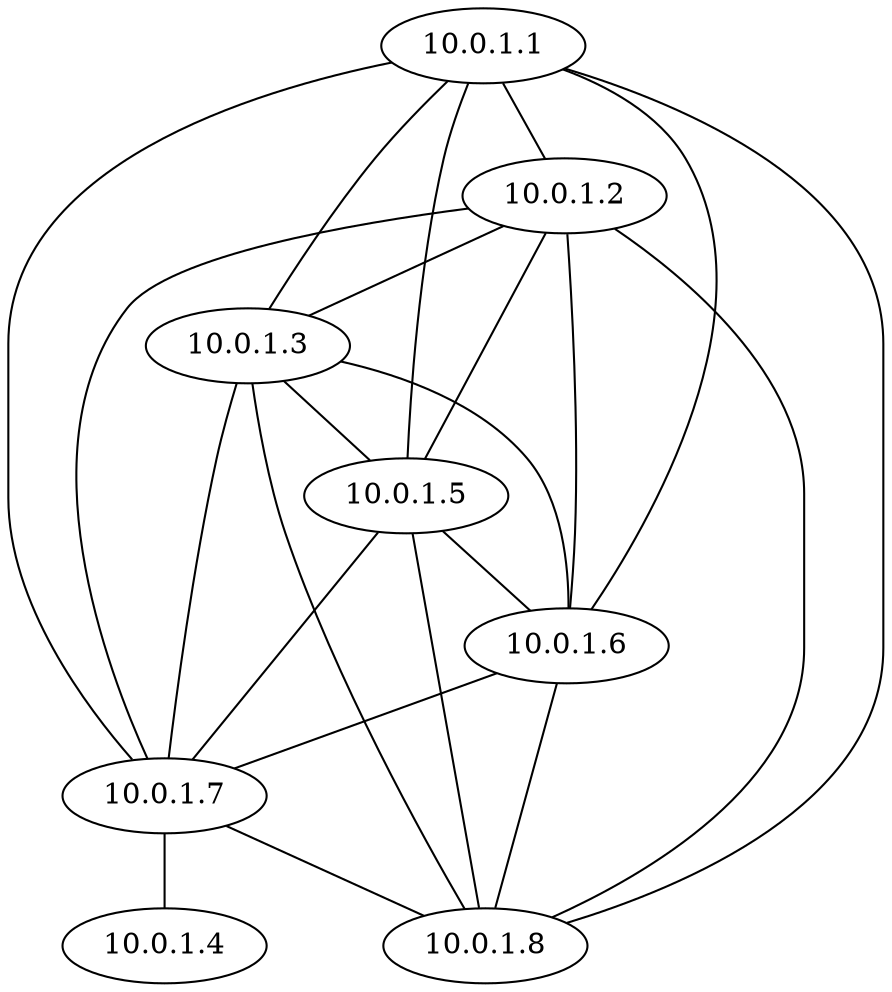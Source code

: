 graph untitled
	{
		"10.0.1.1" -- "10.0.1.7";
		"10.0.1.1" -- "10.0.1.8";
		"10.0.1.1" -- "10.0.1.2";
		"10.0.1.1" -- "10.0.1.3";
		"10.0.1.1" -- "10.0.1.5";
		"10.0.1.1" -- "10.0.1.6";
		
		"10.0.1.2" -- "10.0.1.7";
		"10.0.1.2" -- "10.0.1.8";
		"10.0.1.2" -- "10.0.1.3";
		"10.0.1.2" -- "10.0.1.5";
		"10.0.1.2" -- "10.0.1.6";
		
		"10.0.1.3" -- "10.0.1.7";
		"10.0.1.3" -- "10.0.1.8";
		"10.0.1.3" -- "10.0.1.5";
		"10.0.1.3" -- "10.0.1.6";
		
		"10.0.1.5" -- "10.0.1.7";
		"10.0.1.5" -- "10.0.1.8";
		"10.0.1.5" -- "10.0.1.6";
		
		"10.0.1.6" -- "10.0.1.7";
		"10.0.1.6" -- "10.0.1.8";
				
		"10.0.1.7" -- "10.0.1.4";
    "10.0.1.7" -- "10.0.1.8";
  }